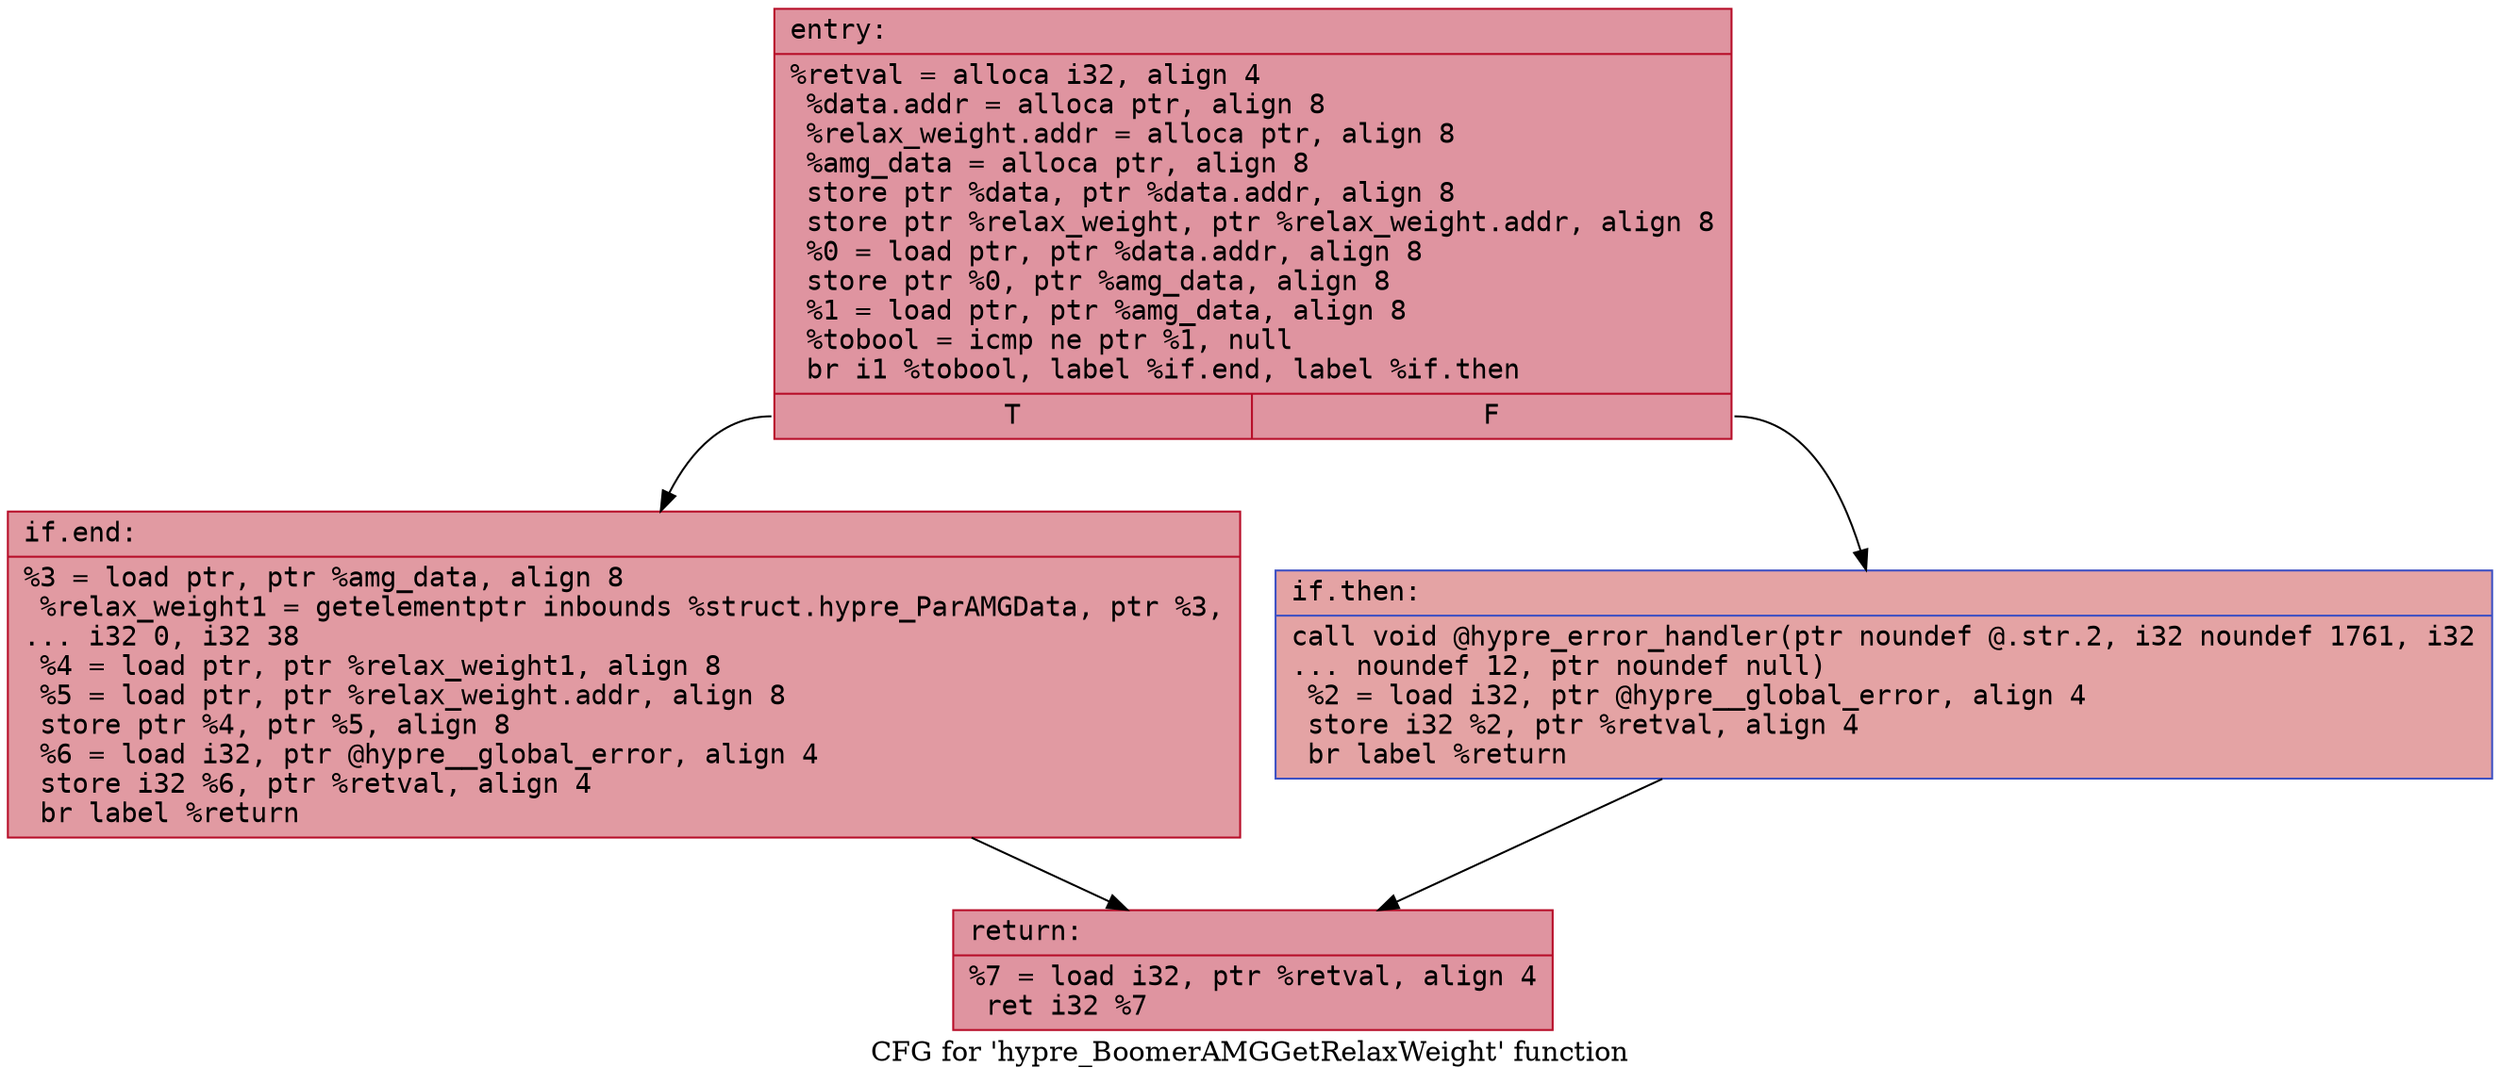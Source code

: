 digraph "CFG for 'hypre_BoomerAMGGetRelaxWeight' function" {
	label="CFG for 'hypre_BoomerAMGGetRelaxWeight' function";

	Node0x55fa80a8bdb0 [shape=record,color="#b70d28ff", style=filled, fillcolor="#b70d2870" fontname="Courier",label="{entry:\l|  %retval = alloca i32, align 4\l  %data.addr = alloca ptr, align 8\l  %relax_weight.addr = alloca ptr, align 8\l  %amg_data = alloca ptr, align 8\l  store ptr %data, ptr %data.addr, align 8\l  store ptr %relax_weight, ptr %relax_weight.addr, align 8\l  %0 = load ptr, ptr %data.addr, align 8\l  store ptr %0, ptr %amg_data, align 8\l  %1 = load ptr, ptr %amg_data, align 8\l  %tobool = icmp ne ptr %1, null\l  br i1 %tobool, label %if.end, label %if.then\l|{<s0>T|<s1>F}}"];
	Node0x55fa80a8bdb0:s0 -> Node0x55fa80a8c480[tooltip="entry -> if.end\nProbability 62.50%" ];
	Node0x55fa80a8bdb0:s1 -> Node0x55fa80a8c4f0[tooltip="entry -> if.then\nProbability 37.50%" ];
	Node0x55fa80a8c4f0 [shape=record,color="#3d50c3ff", style=filled, fillcolor="#c32e3170" fontname="Courier",label="{if.then:\l|  call void @hypre_error_handler(ptr noundef @.str.2, i32 noundef 1761, i32\l... noundef 12, ptr noundef null)\l  %2 = load i32, ptr @hypre__global_error, align 4\l  store i32 %2, ptr %retval, align 4\l  br label %return\l}"];
	Node0x55fa80a8c4f0 -> Node0x55fa80a8c8c0[tooltip="if.then -> return\nProbability 100.00%" ];
	Node0x55fa80a8c480 [shape=record,color="#b70d28ff", style=filled, fillcolor="#bb1b2c70" fontname="Courier",label="{if.end:\l|  %3 = load ptr, ptr %amg_data, align 8\l  %relax_weight1 = getelementptr inbounds %struct.hypre_ParAMGData, ptr %3,\l... i32 0, i32 38\l  %4 = load ptr, ptr %relax_weight1, align 8\l  %5 = load ptr, ptr %relax_weight.addr, align 8\l  store ptr %4, ptr %5, align 8\l  %6 = load i32, ptr @hypre__global_error, align 4\l  store i32 %6, ptr %retval, align 4\l  br label %return\l}"];
	Node0x55fa80a8c480 -> Node0x55fa80a8c8c0[tooltip="if.end -> return\nProbability 100.00%" ];
	Node0x55fa80a8c8c0 [shape=record,color="#b70d28ff", style=filled, fillcolor="#b70d2870" fontname="Courier",label="{return:\l|  %7 = load i32, ptr %retval, align 4\l  ret i32 %7\l}"];
}
